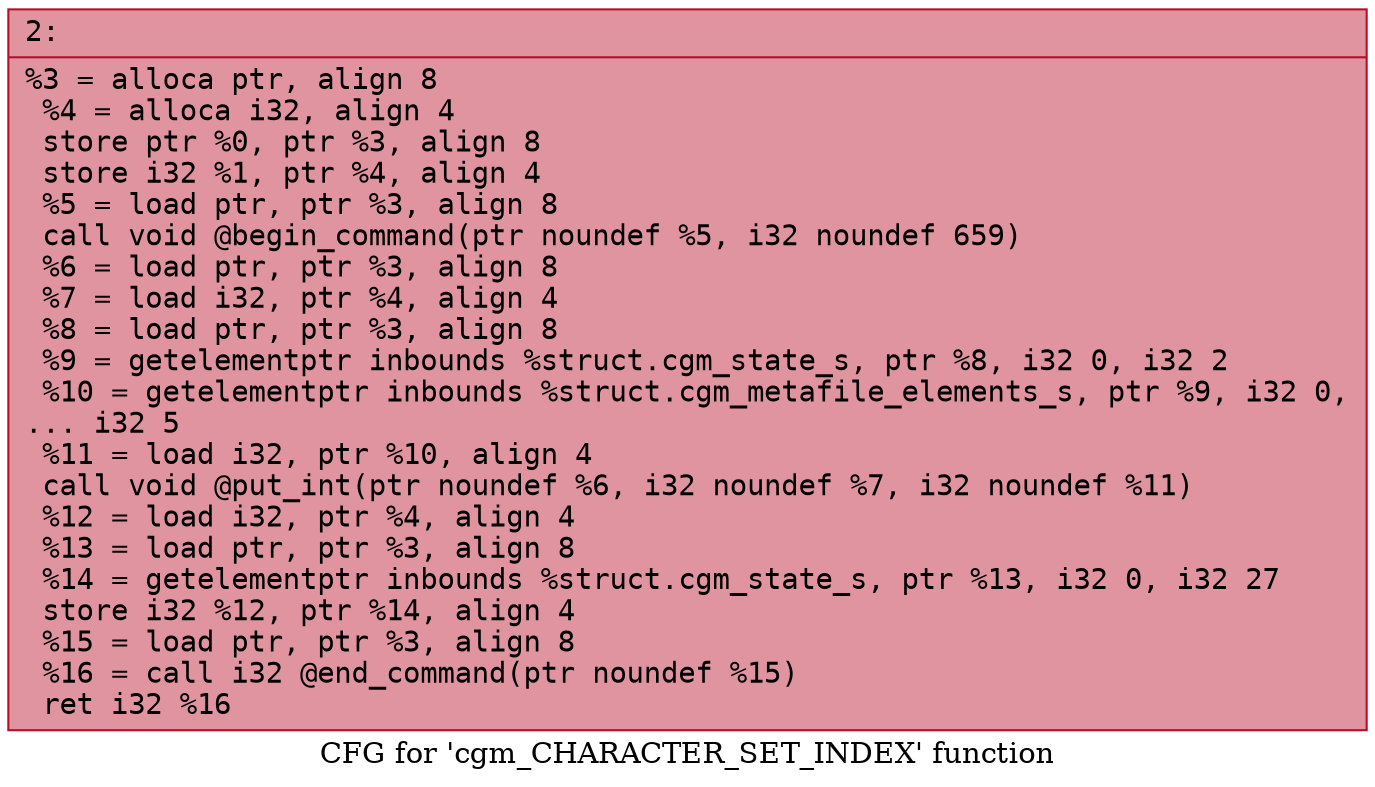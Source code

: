 digraph "CFG for 'cgm_CHARACTER_SET_INDEX' function" {
	label="CFG for 'cgm_CHARACTER_SET_INDEX' function";

	Node0x6000024c18b0 [shape=record,color="#b70d28ff", style=filled, fillcolor="#b70d2870" fontname="Courier",label="{2:\l|  %3 = alloca ptr, align 8\l  %4 = alloca i32, align 4\l  store ptr %0, ptr %3, align 8\l  store i32 %1, ptr %4, align 4\l  %5 = load ptr, ptr %3, align 8\l  call void @begin_command(ptr noundef %5, i32 noundef 659)\l  %6 = load ptr, ptr %3, align 8\l  %7 = load i32, ptr %4, align 4\l  %8 = load ptr, ptr %3, align 8\l  %9 = getelementptr inbounds %struct.cgm_state_s, ptr %8, i32 0, i32 2\l  %10 = getelementptr inbounds %struct.cgm_metafile_elements_s, ptr %9, i32 0,\l... i32 5\l  %11 = load i32, ptr %10, align 4\l  call void @put_int(ptr noundef %6, i32 noundef %7, i32 noundef %11)\l  %12 = load i32, ptr %4, align 4\l  %13 = load ptr, ptr %3, align 8\l  %14 = getelementptr inbounds %struct.cgm_state_s, ptr %13, i32 0, i32 27\l  store i32 %12, ptr %14, align 4\l  %15 = load ptr, ptr %3, align 8\l  %16 = call i32 @end_command(ptr noundef %15)\l  ret i32 %16\l}"];
}
